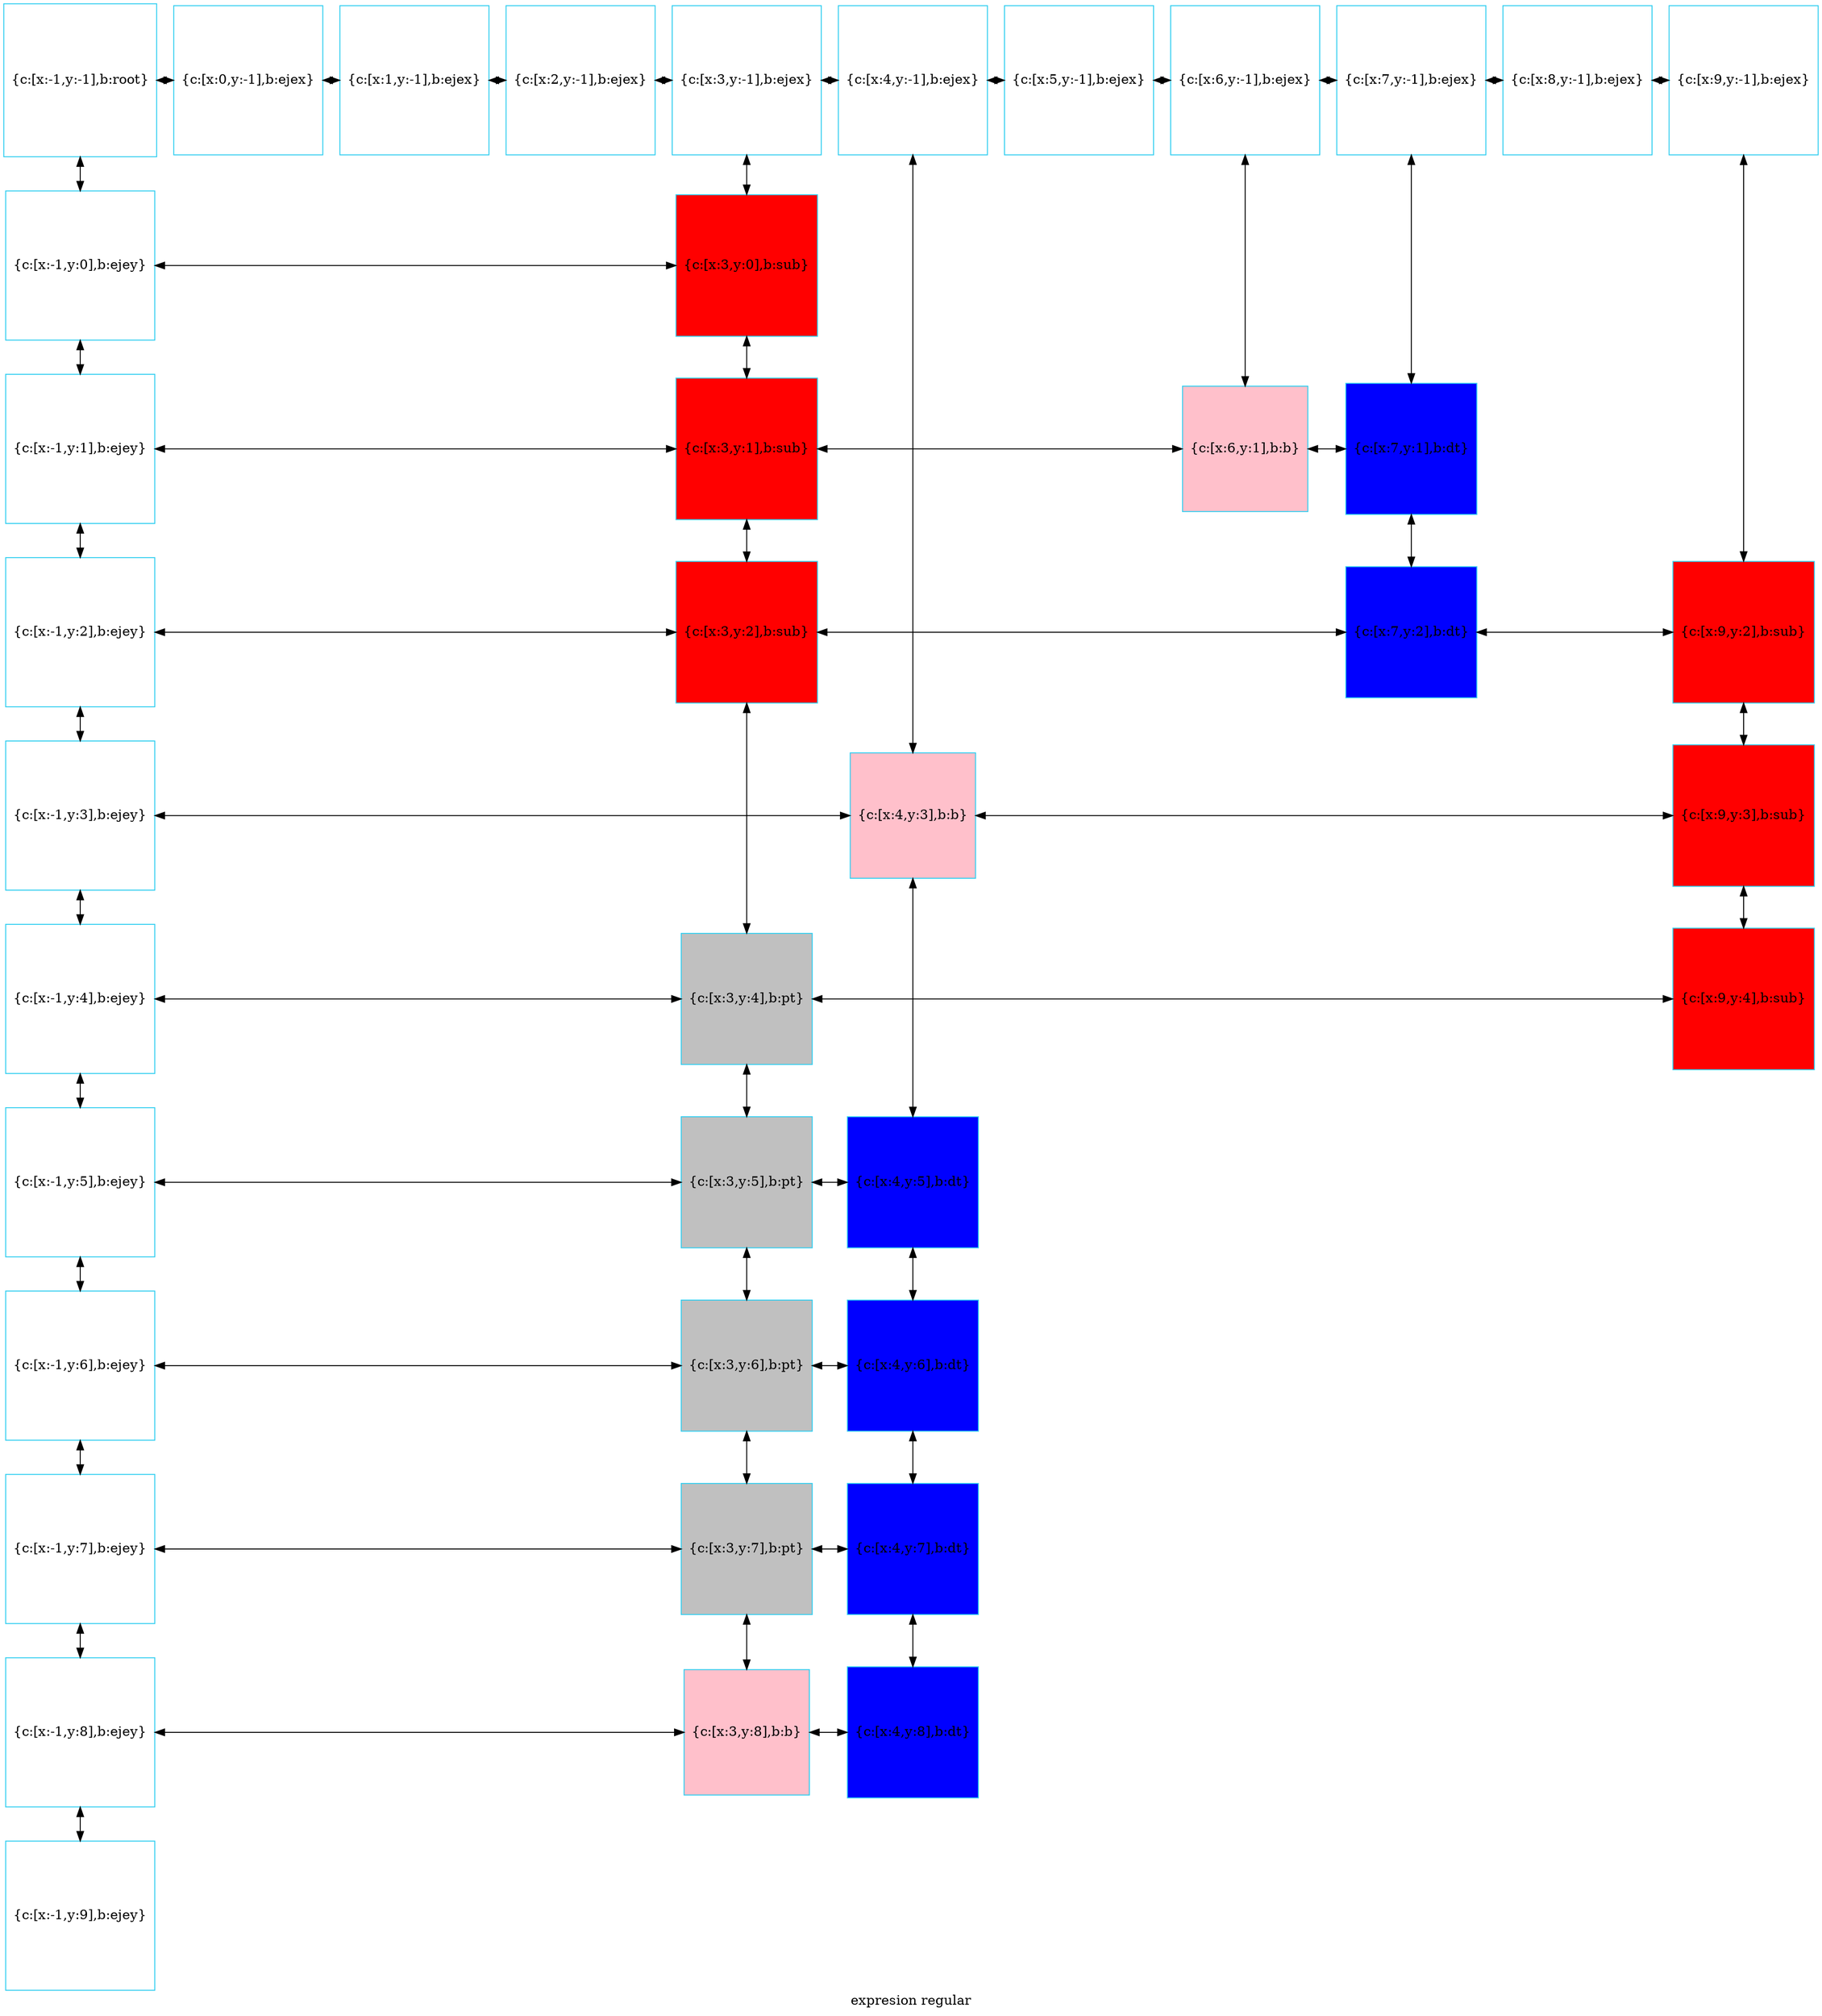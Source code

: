 digraph G
{label="expresion regular"
        node[shape = square]
        node[style = filled]
        node[fillcolor = "#EEEEE"]
        node[color = "#EEEEE"]
        node[color = "#31CEF0"]

583534438528[label="{c:[x:-1,y:-1],b:root}",fillcolor = "white"]
583534438144[label="{c:[x:0,y:-1],b:ejex}",fillcolor = "white"]
583534438192[label="{c:[x:1,y:-1],b:ejex}",fillcolor = "white"]
583534436656[label="{c:[x:2,y:-1],b:ejex}",fillcolor = "white"]
583534436560[label="{c:[x:3,y:-1],b:ejex}",fillcolor = "white"]
583534438816[label="{c:[x:4,y:-1],b:ejex}",fillcolor = "white"]
583534438384[label="{c:[x:5,y:-1],b:ejex}",fillcolor = "white"]
583534437664[label="{c:[x:6,y:-1],b:ejex}",fillcolor = "white"]
583534439104[label="{c:[x:7,y:-1],b:ejex}",fillcolor = "white"]
583534439248[label="{c:[x:8,y:-1],b:ejex}",fillcolor = "white"]
583534439392[label="{c:[x:9,y:-1],b:ejex}",fillcolor = "white"]
583534439536[label="{c:[x:-1,y:0],b:ejey}",fillcolor = "white"]
583535723856[label="{c:[x:3,y:0],b:sub}",fillcolor = "red"]
583534439680[label="{c:[x:-1,y:1],b:ejey}",fillcolor = "white"]
583535725152[label="{c:[x:3,y:1],b:sub}",fillcolor = "red"]
583535735952[label="{c:[x:6,y:1],b:b}",fillcolor = "pink"]
583535726496[label="{c:[x:7,y:1],b:dt}",fillcolor = "blue"]
583534439824[label="{c:[x:-1,y:2],b:ejey}",fillcolor = "white"]
583535724912[label="{c:[x:3,y:2],b:sub}",fillcolor = "red"]
583535734992[label="{c:[x:7,y:2],b:dt}",fillcolor = "blue"]
583535724096[label="{c:[x:9,y:2],b:sub}",fillcolor = "red"]
583534439968[label="{c:[x:-1,y:3],b:ejey}",fillcolor = "white"]
583535735232[label="{c:[x:4,y:3],b:b}",fillcolor = "pink"]
583535724336[label="{c:[x:9,y:3],b:sub}",fillcolor = "red"]
583534440112[label="{c:[x:-1,y:4],b:ejey}",fillcolor = "white"]
583535723088[label="{c:[x:3,y:4],b:pt}",fillcolor = "gray"]
583535724576[label="{c:[x:9,y:4],b:sub}",fillcolor = "red"]
583534440256[label="{c:[x:-1,y:5],b:ejey}",fillcolor = "white"]
583535723712[label="{c:[x:3,y:5],b:pt}",fillcolor = "gray"]
583535725296[label="{c:[x:4,y:5],b:dt}",fillcolor = "blue"]
583534440400[label="{c:[x:-1,y:6],b:ejey}",fillcolor = "white"]
583535723472[label="{c:[x:3,y:6],b:pt}",fillcolor = "gray"]
583535726112[label="{c:[x:4,y:6],b:dt}",fillcolor = "blue"]
583535722656[label="{c:[x:-1,y:7],b:ejey}",fillcolor = "white"]
583535723232[label="{c:[x:3,y:7],b:pt}",fillcolor = "gray"]
583535725536[label="{c:[x:4,y:7],b:dt}",fillcolor = "blue"]
583535722800[label="{c:[x:-1,y:8],b:ejey}",fillcolor = "white"]
583535735472[label="{c:[x:3,y:8],b:b}",fillcolor = "pink"]
583535725776[label="{c:[x:4,y:8],b:dt}",fillcolor = "blue"]
583535722944[label="{c:[x:-1,y:9],b:ejey}",fillcolor = "white"]
583534438528->583534439536[dir = both];
583534439536->583534439680[dir = both];
583534439680->583534439824[dir = both];
583534439824->583534439968[dir = both];
583534439968->583534440112[dir = both];
583534440112->583534440256[dir = both];
583534440256->583534440400[dir = both];
583534440400->583535722656[dir = both];
583535722656->583535722800[dir = both];
583535722800->583535722944[dir = both];
583534436560->583535723856[dir = both];
583535723856->583535725152[dir = both];
583535725152->583535724912[dir = both];
583535724912->583535723088[dir = both];
583535723088->583535723712[dir = both];
583535723712->583535723472[dir = both];
583535723472->583535723232[dir = both];
583535723232->583535735472[dir = both];
583534438816->583535735232[dir = both];
583535735232->583535725296[dir = both];
583535725296->583535726112[dir = both];
583535726112->583535725536[dir = both];
583535725536->583535725776[dir = both];
583534437664->583535735952[dir = both];
583534439104->583535726496[dir = both];
583535726496->583535734992[dir = both];
583534439392->583535724096[dir = both];
583535724096->583535724336[dir = both];
583535724336->583535724576[dir = both];
583534438528->583534438144[dir = both];
583534438144->583534438192[dir = both];
583534438192->583534436656[dir = both];
583534436656->583534436560[dir = both];
583534436560->583534438816[dir = both];
583534438816->583534438384[dir = both];
583534438384->583534437664[dir = both];
583534437664->583534439104[dir = both];
583534439104->583534439248[dir = both];
583534439248->583534439392[dir = both];
583534439536->583535723856[constraint=false,dir = both];
583534439680->583535725152[constraint=false,dir = both];
583535725152->583535735952[constraint=false,dir = both];
583535735952->583535726496[constraint=false,dir = both];
583534439824->583535724912[constraint=false,dir = both];
583535724912->583535734992[constraint=false,dir = both];
583535734992->583535724096[constraint=false,dir = both];
583534439968->583535735232[constraint=false,dir = both];
583535735232->583535724336[constraint=false,dir = both];
583534440112->583535723088[constraint=false,dir = both];
583535723088->583535724576[constraint=false,dir = both];
583534440256->583535723712[constraint=false,dir = both];
583535723712->583535725296[constraint=false,dir = both];
583534440400->583535723472[constraint=false,dir = both];
583535723472->583535726112[constraint=false,dir = both];
583535722656->583535723232[constraint=false,dir = both];
583535723232->583535725536[constraint=false,dir = both];
583535722800->583535735472[constraint=false,dir = both];
583535735472->583535725776[constraint=false,dir = both];
 {rank=same; 583534438528;583534438144;583534438192;583534436656;583534436560;583534438816;583534438384;583534437664;583534439104;583534439248;583534439392;}
 {rank=same; 583534439536;583535723856;}
 {rank=same; 583534439680;583535725152;583535735952;583535726496;}
 {rank=same; 583534439824;583535724912;583535734992;583535724096;}
 {rank=same; 583534439968;583535735232;583535724336;}
 {rank=same; 583534440112;583535723088;583535724576;}
 {rank=same; 583534440256;583535723712;583535725296;}
 {rank=same; 583534440400;583535723472;583535726112;}
 {rank=same; 583535722656;583535723232;583535725536;}
 {rank=same; 583535722800;583535735472;583535725776;}
 {rank=same; 583535722944;}
}